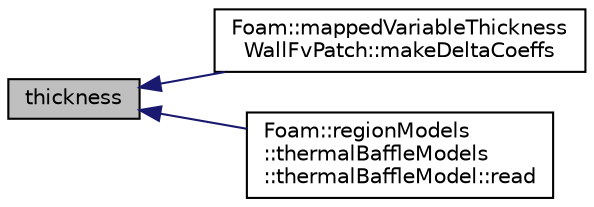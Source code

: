 digraph "thickness"
{
  bgcolor="transparent";
  edge [fontname="Helvetica",fontsize="10",labelfontname="Helvetica",labelfontsize="10"];
  node [fontname="Helvetica",fontsize="10",shape=record];
  rankdir="LR";
  Node1 [label="thickness",height=0.2,width=0.4,color="black", fillcolor="grey75", style="filled", fontcolor="black"];
  Node1 -> Node2 [dir="back",color="midnightblue",fontsize="10",style="solid",fontname="Helvetica"];
  Node2 [label="Foam::mappedVariableThickness\lWallFvPatch::makeDeltaCoeffs",height=0.2,width=0.4,color="black",URL="$a01453.html#ad9682d24a510212d63c1a85520aec880",tooltip="Read neighbour cell distances from dictionary. "];
  Node1 -> Node3 [dir="back",color="midnightblue",fontsize="10",style="solid",fontname="Helvetica"];
  Node3 [label="Foam::regionModels\l::thermalBaffleModels\l::thermalBaffleModel::read",height=0.2,width=0.4,color="black",URL="$a02656.html#afac0600fef97b05534a595ce00b272ed",tooltip="Read control parameters from dictionary. "];
}
